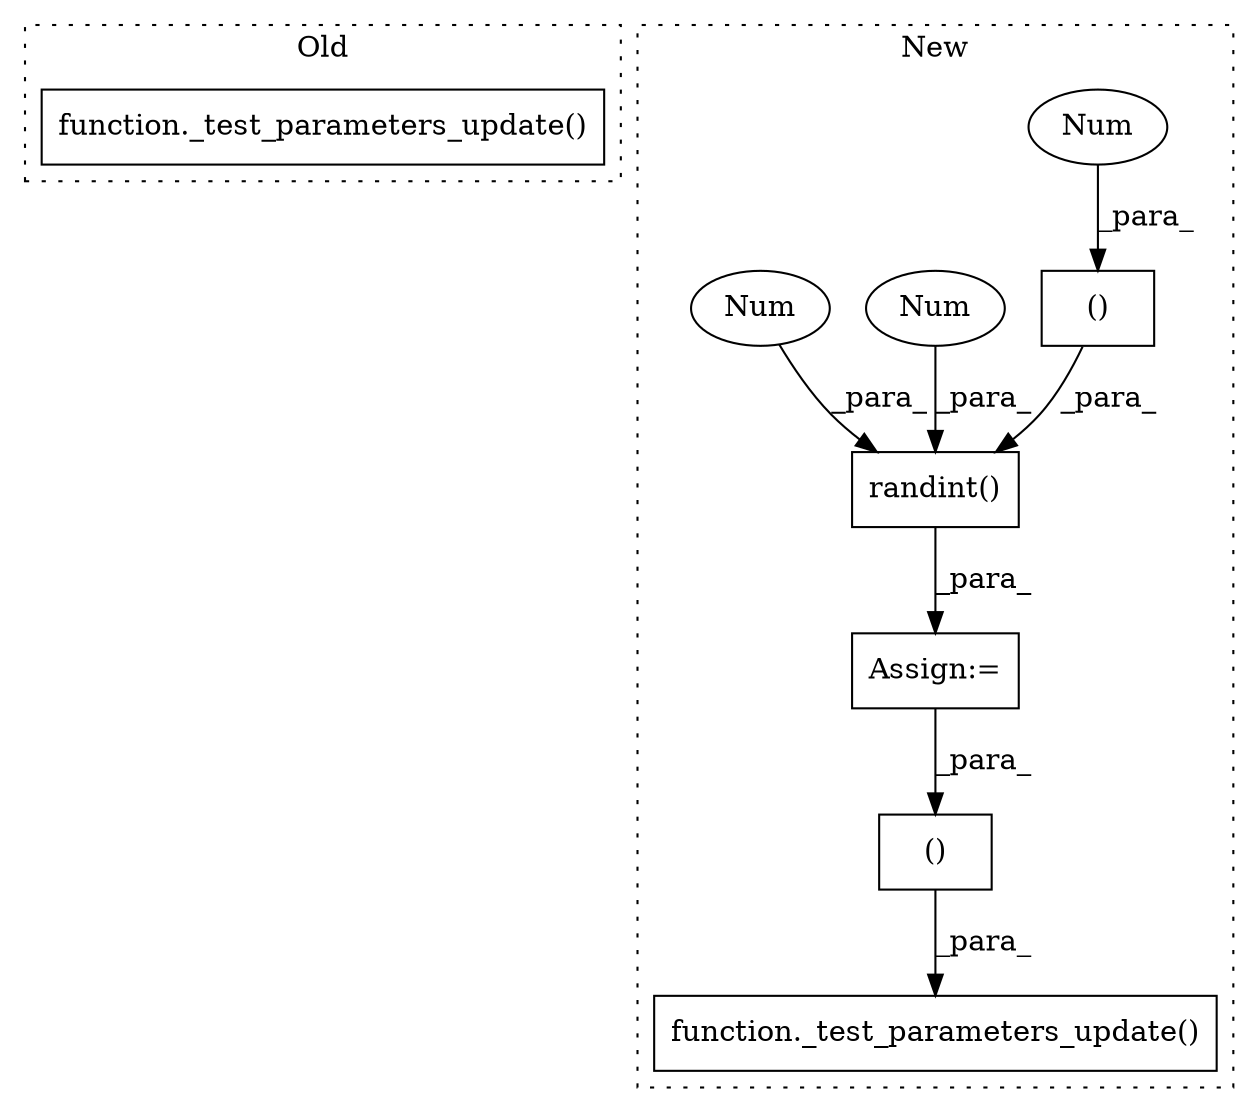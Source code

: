digraph G {
subgraph cluster0 {
1 [label="function._test_parameters_update()" a="75" s="3751,3784" l="24,2" shape="box"];
label = "Old";
style="dotted";
}
subgraph cluster1 {
2 [label="function._test_parameters_update()" a="75" s="5821,5861" l="24,1" shape="box"];
3 [label="()" a="54" s="5813" l="0" shape="box"];
4 [label="randint()" a="75" s="5786,5815" l="14,1" shape="box"];
5 [label="()" a="54" s="5854" l="6" shape="box"];
6 [label="Num" a="76" s="5811" l="2" shape="ellipse"];
7 [label="Num" a="76" s="5804" l="4" shape="ellipse"];
8 [label="Num" a="76" s="5800" l="2" shape="ellipse"];
9 [label="Assign:=" a="68" s="5783" l="3" shape="box"];
label = "New";
style="dotted";
}
3 -> 4 [label="_para_"];
4 -> 9 [label="_para_"];
5 -> 2 [label="_para_"];
6 -> 3 [label="_para_"];
7 -> 4 [label="_para_"];
8 -> 4 [label="_para_"];
9 -> 5 [label="_para_"];
}